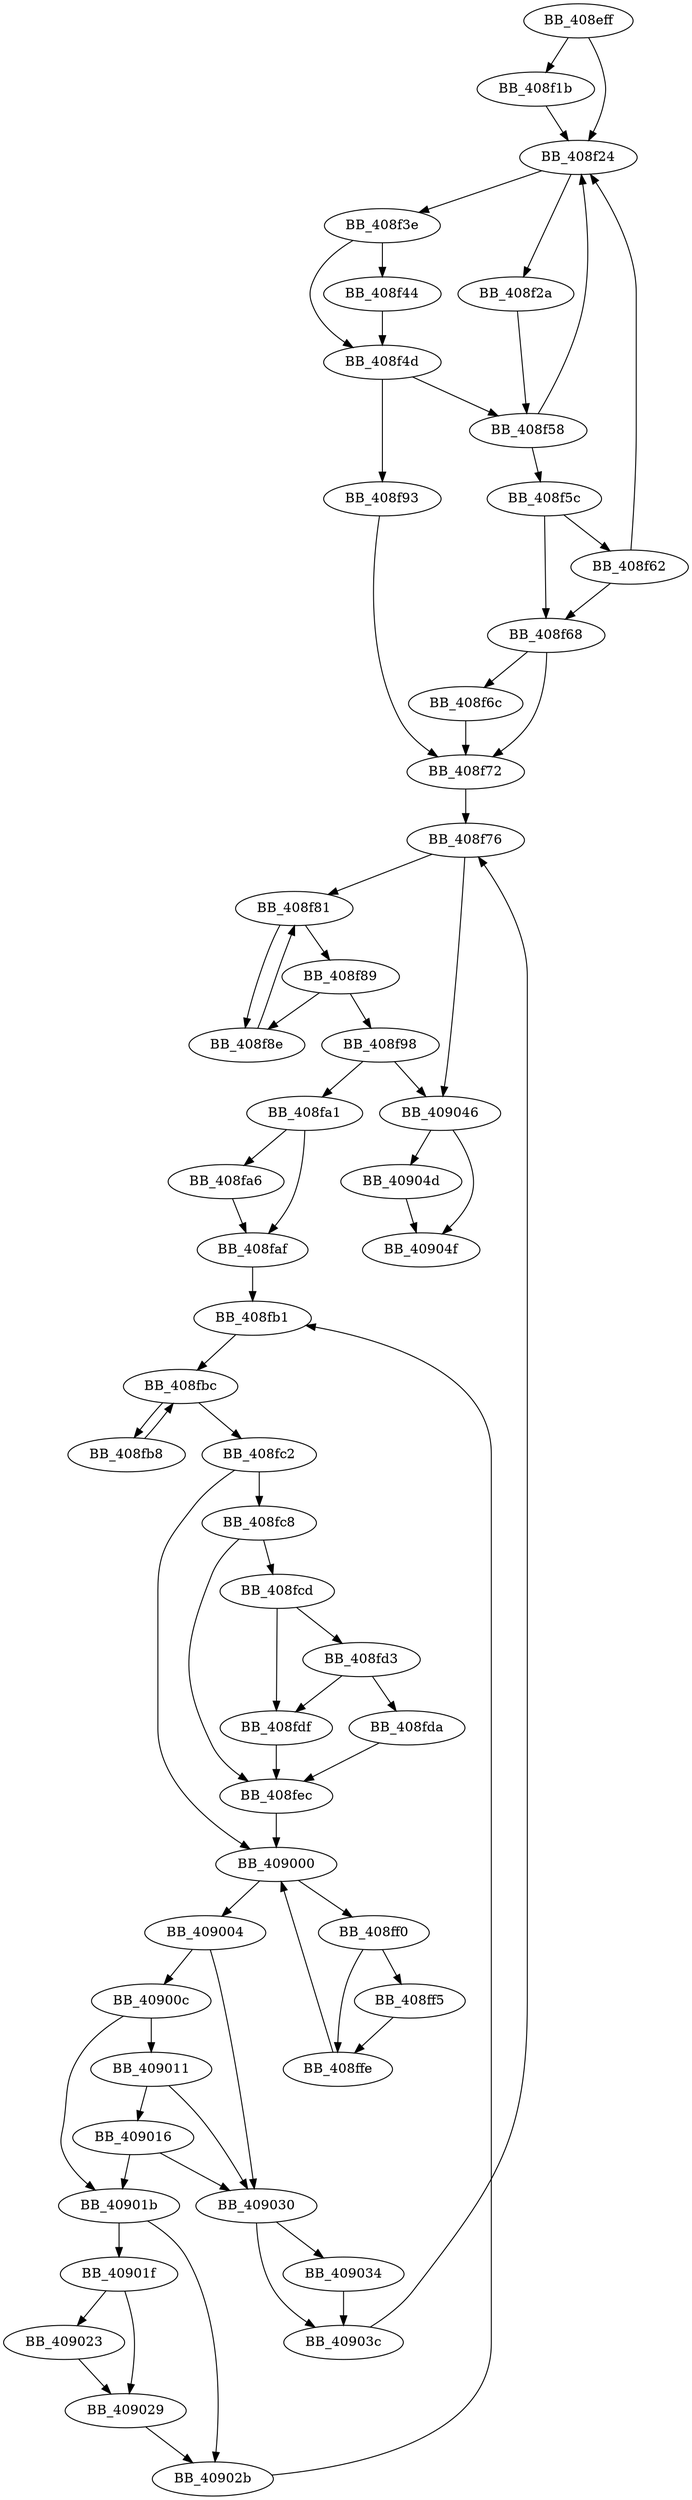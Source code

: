 DiGraph _wparse_cmdline{
BB_408eff->BB_408f1b
BB_408eff->BB_408f24
BB_408f1b->BB_408f24
BB_408f24->BB_408f2a
BB_408f24->BB_408f3e
BB_408f2a->BB_408f58
BB_408f3e->BB_408f44
BB_408f3e->BB_408f4d
BB_408f44->BB_408f4d
BB_408f4d->BB_408f58
BB_408f4d->BB_408f93
BB_408f58->BB_408f24
BB_408f58->BB_408f5c
BB_408f5c->BB_408f62
BB_408f5c->BB_408f68
BB_408f62->BB_408f24
BB_408f62->BB_408f68
BB_408f68->BB_408f6c
BB_408f68->BB_408f72
BB_408f6c->BB_408f72
BB_408f72->BB_408f76
BB_408f76->BB_408f81
BB_408f76->BB_409046
BB_408f81->BB_408f89
BB_408f81->BB_408f8e
BB_408f89->BB_408f8e
BB_408f89->BB_408f98
BB_408f8e->BB_408f81
BB_408f93->BB_408f72
BB_408f98->BB_408fa1
BB_408f98->BB_409046
BB_408fa1->BB_408fa6
BB_408fa1->BB_408faf
BB_408fa6->BB_408faf
BB_408faf->BB_408fb1
BB_408fb1->BB_408fbc
BB_408fb8->BB_408fbc
BB_408fbc->BB_408fb8
BB_408fbc->BB_408fc2
BB_408fc2->BB_408fc8
BB_408fc2->BB_409000
BB_408fc8->BB_408fcd
BB_408fc8->BB_408fec
BB_408fcd->BB_408fd3
BB_408fcd->BB_408fdf
BB_408fd3->BB_408fda
BB_408fd3->BB_408fdf
BB_408fda->BB_408fec
BB_408fdf->BB_408fec
BB_408fec->BB_409000
BB_408ff0->BB_408ff5
BB_408ff0->BB_408ffe
BB_408ff5->BB_408ffe
BB_408ffe->BB_409000
BB_409000->BB_408ff0
BB_409000->BB_409004
BB_409004->BB_40900c
BB_409004->BB_409030
BB_40900c->BB_409011
BB_40900c->BB_40901b
BB_409011->BB_409016
BB_409011->BB_409030
BB_409016->BB_40901b
BB_409016->BB_409030
BB_40901b->BB_40901f
BB_40901b->BB_40902b
BB_40901f->BB_409023
BB_40901f->BB_409029
BB_409023->BB_409029
BB_409029->BB_40902b
BB_40902b->BB_408fb1
BB_409030->BB_409034
BB_409030->BB_40903c
BB_409034->BB_40903c
BB_40903c->BB_408f76
BB_409046->BB_40904d
BB_409046->BB_40904f
BB_40904d->BB_40904f
}
